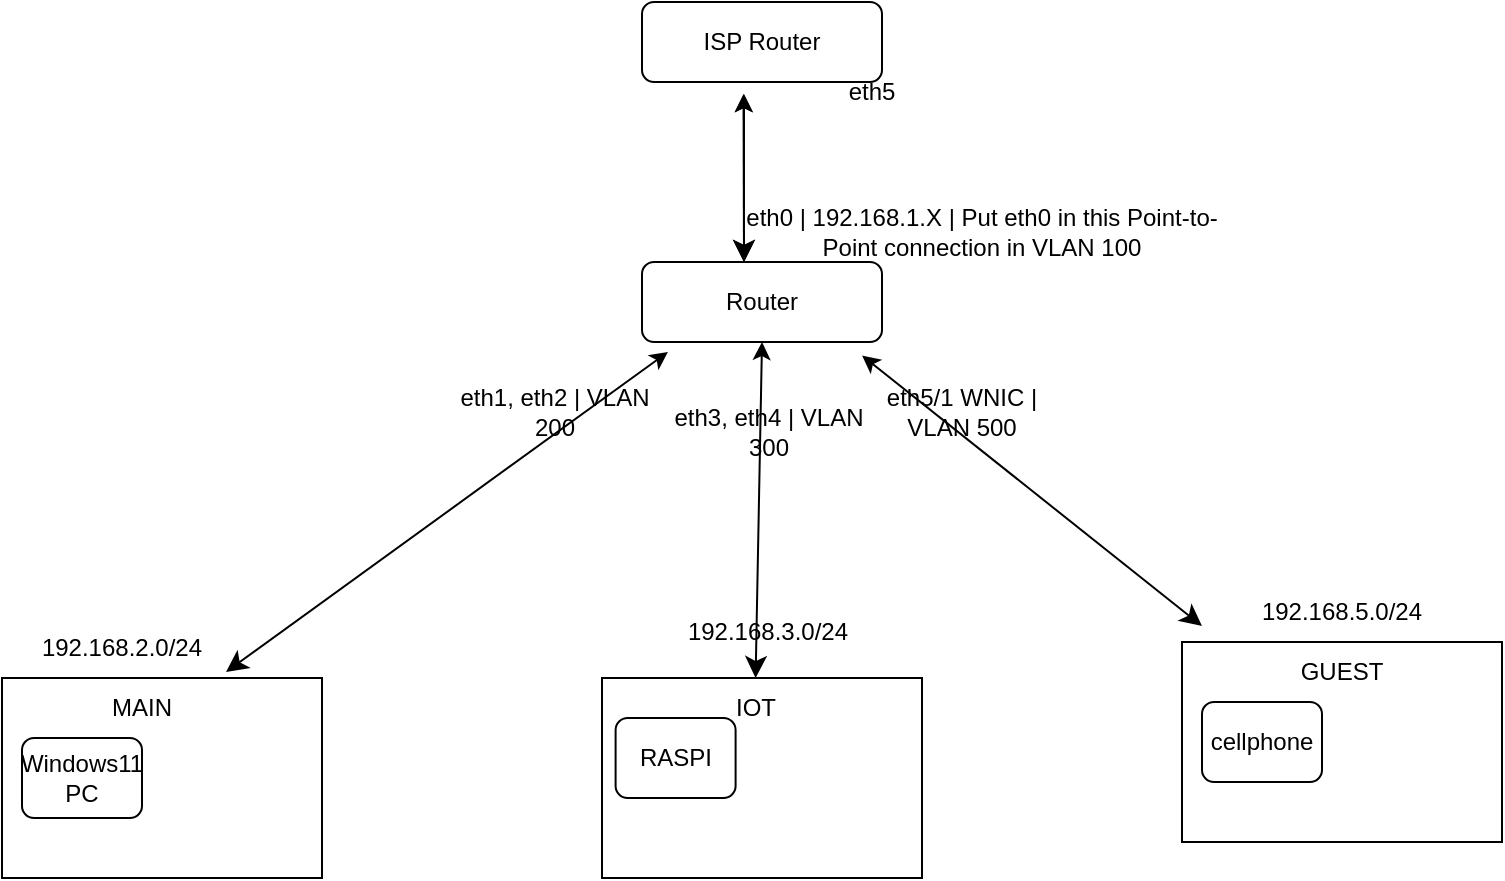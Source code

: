 <mxfile version="24.6.4" type="device">
  <diagram id="C5RBs43oDa-KdzZeNtuy" name="Page-1">
    <mxGraphModel dx="1098" dy="820" grid="1" gridSize="10" guides="1" tooltips="1" connect="1" arrows="0" fold="1" page="1" pageScale="1" pageWidth="827" pageHeight="1169" math="0" shadow="0">
      <root>
        <mxCell id="WIyWlLk6GJQsqaUBKTNV-0" />
        <mxCell id="WIyWlLk6GJQsqaUBKTNV-1" parent="WIyWlLk6GJQsqaUBKTNV-0" />
        <mxCell id="GENlpJCDf5FALMrDNIW8-8" value="" style="rounded=0;whiteSpace=wrap;html=1;" parent="WIyWlLk6GJQsqaUBKTNV-1" vertex="1">
          <mxGeometry x="20" y="388" width="160" height="100" as="geometry" />
        </mxCell>
        <mxCell id="WIyWlLk6GJQsqaUBKTNV-2" value="" style="rounded=0;html=1;jettySize=auto;orthogonalLoop=1;fontSize=11;endArrow=classic;endFill=1;endSize=8;strokeWidth=1;shadow=0;labelBackgroundColor=none;movable=1;resizable=1;rotatable=1;deletable=1;editable=1;locked=0;connectable=1;exitX=0.423;exitY=1.15;exitDx=0;exitDy=0;exitPerimeter=0;startArrow=classic;startFill=1;align=center;" parent="WIyWlLk6GJQsqaUBKTNV-1" source="WIyWlLk6GJQsqaUBKTNV-3" edge="1">
          <mxGeometry x="-0.051" y="30" relative="1" as="geometry">
            <mxPoint x="490" y="140" as="sourcePoint" />
            <mxPoint x="391" y="180" as="targetPoint" />
            <Array as="points" />
            <mxPoint as="offset" />
          </mxGeometry>
        </mxCell>
        <mxCell id="WIyWlLk6GJQsqaUBKTNV-3" value="ISP Router" style="rounded=1;whiteSpace=wrap;html=1;fontSize=12;glass=0;strokeWidth=1;shadow=0;" parent="WIyWlLk6GJQsqaUBKTNV-1" vertex="1">
          <mxGeometry x="340" y="50" width="120" height="40" as="geometry" />
        </mxCell>
        <mxCell id="GENlpJCDf5FALMrDNIW8-1" value="Router" style="rounded=1;whiteSpace=wrap;html=1;fontSize=12;glass=0;strokeWidth=1;shadow=0;" parent="WIyWlLk6GJQsqaUBKTNV-1" vertex="1">
          <mxGeometry x="340" y="180" width="120" height="40" as="geometry" />
        </mxCell>
        <mxCell id="GENlpJCDf5FALMrDNIW8-3" value="eth0 | 192.168.1.X | Put eth0 in this Point-to-Point connection in VLAN 100" style="text;html=1;align=center;verticalAlign=middle;whiteSpace=wrap;rounded=0;" parent="WIyWlLk6GJQsqaUBKTNV-1" vertex="1">
          <mxGeometry x="390" y="150" width="240" height="30" as="geometry" />
        </mxCell>
        <mxCell id="GENlpJCDf5FALMrDNIW8-6" value="eth5" style="text;html=1;align=center;verticalAlign=middle;whiteSpace=wrap;rounded=0;" parent="WIyWlLk6GJQsqaUBKTNV-1" vertex="1">
          <mxGeometry x="400" y="80" width="110" height="30" as="geometry" />
        </mxCell>
        <mxCell id="GENlpJCDf5FALMrDNIW8-7" value="Windows11 PC" style="rounded=1;whiteSpace=wrap;html=1;fontSize=12;glass=0;strokeWidth=1;shadow=0;" parent="WIyWlLk6GJQsqaUBKTNV-1" vertex="1">
          <mxGeometry x="30" y="418" width="60" height="40" as="geometry" />
        </mxCell>
        <mxCell id="GENlpJCDf5FALMrDNIW8-9" value="192.168.2.0/24" style="text;html=1;align=center;verticalAlign=middle;whiteSpace=wrap;rounded=0;" parent="WIyWlLk6GJQsqaUBKTNV-1" vertex="1">
          <mxGeometry x="20" y="358" width="120" height="30" as="geometry" />
        </mxCell>
        <mxCell id="GENlpJCDf5FALMrDNIW8-12" value="MAIN" style="text;html=1;align=center;verticalAlign=middle;whiteSpace=wrap;rounded=0;" parent="WIyWlLk6GJQsqaUBKTNV-1" vertex="1">
          <mxGeometry x="60" y="388" width="60" height="30" as="geometry" />
        </mxCell>
        <mxCell id="GENlpJCDf5FALMrDNIW8-17" value="" style="rounded=0;html=1;jettySize=auto;orthogonalLoop=1;fontSize=11;endArrow=classic;endFill=1;endSize=8;strokeWidth=1;shadow=0;labelBackgroundColor=none;movable=1;resizable=1;rotatable=1;deletable=1;editable=1;locked=0;connectable=1;exitX=0.423;exitY=1.15;exitDx=0;exitDy=0;exitPerimeter=0;startArrow=classic;startFill=1;align=center;" parent="WIyWlLk6GJQsqaUBKTNV-1" edge="1">
          <mxGeometry x="-0.051" y="30" relative="1" as="geometry">
            <mxPoint x="391" y="96" as="sourcePoint" />
            <mxPoint x="391" y="180" as="targetPoint" />
            <Array as="points" />
            <mxPoint as="offset" />
          </mxGeometry>
        </mxCell>
        <mxCell id="GENlpJCDf5FALMrDNIW8-19" value="" style="rounded=0;html=1;jettySize=auto;orthogonalLoop=1;fontSize=11;endArrow=classic;endFill=1;endSize=8;strokeWidth=1;shadow=0;labelBackgroundColor=none;movable=1;resizable=1;rotatable=1;deletable=1;editable=1;locked=0;connectable=1;exitX=0.108;exitY=1.125;exitDx=0;exitDy=0;exitPerimeter=0;startArrow=classic;startFill=1;align=center;entryX=0.7;entryY=-0.03;entryDx=0;entryDy=0;entryPerimeter=0;" parent="WIyWlLk6GJQsqaUBKTNV-1" source="GENlpJCDf5FALMrDNIW8-1" target="GENlpJCDf5FALMrDNIW8-8" edge="1">
          <mxGeometry x="-0.051" y="30" relative="1" as="geometry">
            <mxPoint x="399" y="220" as="sourcePoint" />
            <mxPoint x="399" y="304" as="targetPoint" />
            <Array as="points" />
            <mxPoint as="offset" />
          </mxGeometry>
        </mxCell>
        <mxCell id="GENlpJCDf5FALMrDNIW8-21" value="" style="rounded=0;whiteSpace=wrap;html=1;" parent="WIyWlLk6GJQsqaUBKTNV-1" vertex="1">
          <mxGeometry x="320" y="388" width="160" height="100" as="geometry" />
        </mxCell>
        <mxCell id="GENlpJCDf5FALMrDNIW8-22" value="RASPI" style="rounded=1;whiteSpace=wrap;html=1;fontSize=12;glass=0;strokeWidth=1;shadow=0;" parent="WIyWlLk6GJQsqaUBKTNV-1" vertex="1">
          <mxGeometry x="326.8" y="408" width="60" height="40" as="geometry" />
        </mxCell>
        <mxCell id="GENlpJCDf5FALMrDNIW8-23" value="192.168.3.0/24" style="text;html=1;align=center;verticalAlign=middle;whiteSpace=wrap;rounded=0;" parent="WIyWlLk6GJQsqaUBKTNV-1" vertex="1">
          <mxGeometry x="343.4" y="350" width="120" height="30" as="geometry" />
        </mxCell>
        <mxCell id="GENlpJCDf5FALMrDNIW8-24" value="IOT" style="text;html=1;align=center;verticalAlign=middle;whiteSpace=wrap;rounded=0;" parent="WIyWlLk6GJQsqaUBKTNV-1" vertex="1">
          <mxGeometry x="366.8" y="388" width="60" height="30" as="geometry" />
        </mxCell>
        <mxCell id="GENlpJCDf5FALMrDNIW8-26" value="" style="rounded=0;whiteSpace=wrap;html=1;" parent="WIyWlLk6GJQsqaUBKTNV-1" vertex="1">
          <mxGeometry x="610" y="370" width="160" height="100" as="geometry" />
        </mxCell>
        <mxCell id="GENlpJCDf5FALMrDNIW8-27" value="cellphone" style="rounded=1;whiteSpace=wrap;html=1;fontSize=12;glass=0;strokeWidth=1;shadow=0;" parent="WIyWlLk6GJQsqaUBKTNV-1" vertex="1">
          <mxGeometry x="620" y="400" width="60" height="40" as="geometry" />
        </mxCell>
        <mxCell id="GENlpJCDf5FALMrDNIW8-28" value="192.168.5.0/24" style="text;html=1;align=center;verticalAlign=middle;whiteSpace=wrap;rounded=0;" parent="WIyWlLk6GJQsqaUBKTNV-1" vertex="1">
          <mxGeometry x="630" y="340" width="120" height="30" as="geometry" />
        </mxCell>
        <mxCell id="GENlpJCDf5FALMrDNIW8-29" value="GUEST" style="text;html=1;align=center;verticalAlign=middle;whiteSpace=wrap;rounded=0;" parent="WIyWlLk6GJQsqaUBKTNV-1" vertex="1">
          <mxGeometry x="660" y="370" width="60" height="30" as="geometry" />
        </mxCell>
        <mxCell id="GENlpJCDf5FALMrDNIW8-34" value="" style="rounded=0;html=1;jettySize=auto;orthogonalLoop=1;fontSize=11;endArrow=classic;endFill=1;endSize=8;strokeWidth=1;shadow=0;labelBackgroundColor=none;movable=1;resizable=1;rotatable=1;deletable=1;editable=1;locked=0;connectable=1;exitX=0.5;exitY=1;exitDx=0;exitDy=0;startArrow=classic;startFill=1;align=center;entryX=0.5;entryY=0;entryDx=0;entryDy=0;" parent="WIyWlLk6GJQsqaUBKTNV-1" source="GENlpJCDf5FALMrDNIW8-1" target="GENlpJCDf5FALMrDNIW8-24" edge="1">
          <mxGeometry x="-0.051" y="30" relative="1" as="geometry">
            <mxPoint x="560.0" y="210" as="sourcePoint" />
            <mxPoint x="400" y="370" as="targetPoint" />
            <Array as="points" />
            <mxPoint as="offset" />
          </mxGeometry>
        </mxCell>
        <mxCell id="GENlpJCDf5FALMrDNIW8-37" value="" style="rounded=0;html=1;jettySize=auto;orthogonalLoop=1;fontSize=11;endArrow=classic;endFill=1;endSize=8;strokeWidth=1;shadow=0;labelBackgroundColor=none;movable=1;resizable=1;rotatable=1;deletable=1;editable=1;locked=0;connectable=1;exitX=0.917;exitY=1.17;exitDx=0;exitDy=0;exitPerimeter=0;startArrow=classic;startFill=1;align=center;entryX=0.313;entryY=-0.213;entryDx=0;entryDy=0;entryPerimeter=0;" parent="WIyWlLk6GJQsqaUBKTNV-1" source="GENlpJCDf5FALMrDNIW8-1" edge="1">
          <mxGeometry x="-0.051" y="30" relative="1" as="geometry">
            <mxPoint x="783" y="220" as="sourcePoint" />
            <mxPoint x="620" y="362" as="targetPoint" />
            <Array as="points" />
            <mxPoint as="offset" />
          </mxGeometry>
        </mxCell>
        <mxCell id="GENlpJCDf5FALMrDNIW8-41" value="eth5/1 WNIC | VLAN 500" style="text;html=1;align=center;verticalAlign=middle;whiteSpace=wrap;rounded=0;" parent="WIyWlLk6GJQsqaUBKTNV-1" vertex="1">
          <mxGeometry x="460" y="240" width="80" height="30" as="geometry" />
        </mxCell>
        <mxCell id="IRRxERr7y4Ga71_WiS7W-0" value="eth1, eth2 | VLAN 200" style="text;html=1;align=center;verticalAlign=middle;whiteSpace=wrap;rounded=0;" parent="WIyWlLk6GJQsqaUBKTNV-1" vertex="1">
          <mxGeometry x="240" y="240" width="113.2" height="30" as="geometry" />
        </mxCell>
        <mxCell id="IRRxERr7y4Ga71_WiS7W-1" value="eth3, eth4 | VLAN 300" style="text;html=1;align=center;verticalAlign=middle;whiteSpace=wrap;rounded=0;" parent="WIyWlLk6GJQsqaUBKTNV-1" vertex="1">
          <mxGeometry x="346.8" y="250" width="113.2" height="30" as="geometry" />
        </mxCell>
      </root>
    </mxGraphModel>
  </diagram>
</mxfile>
